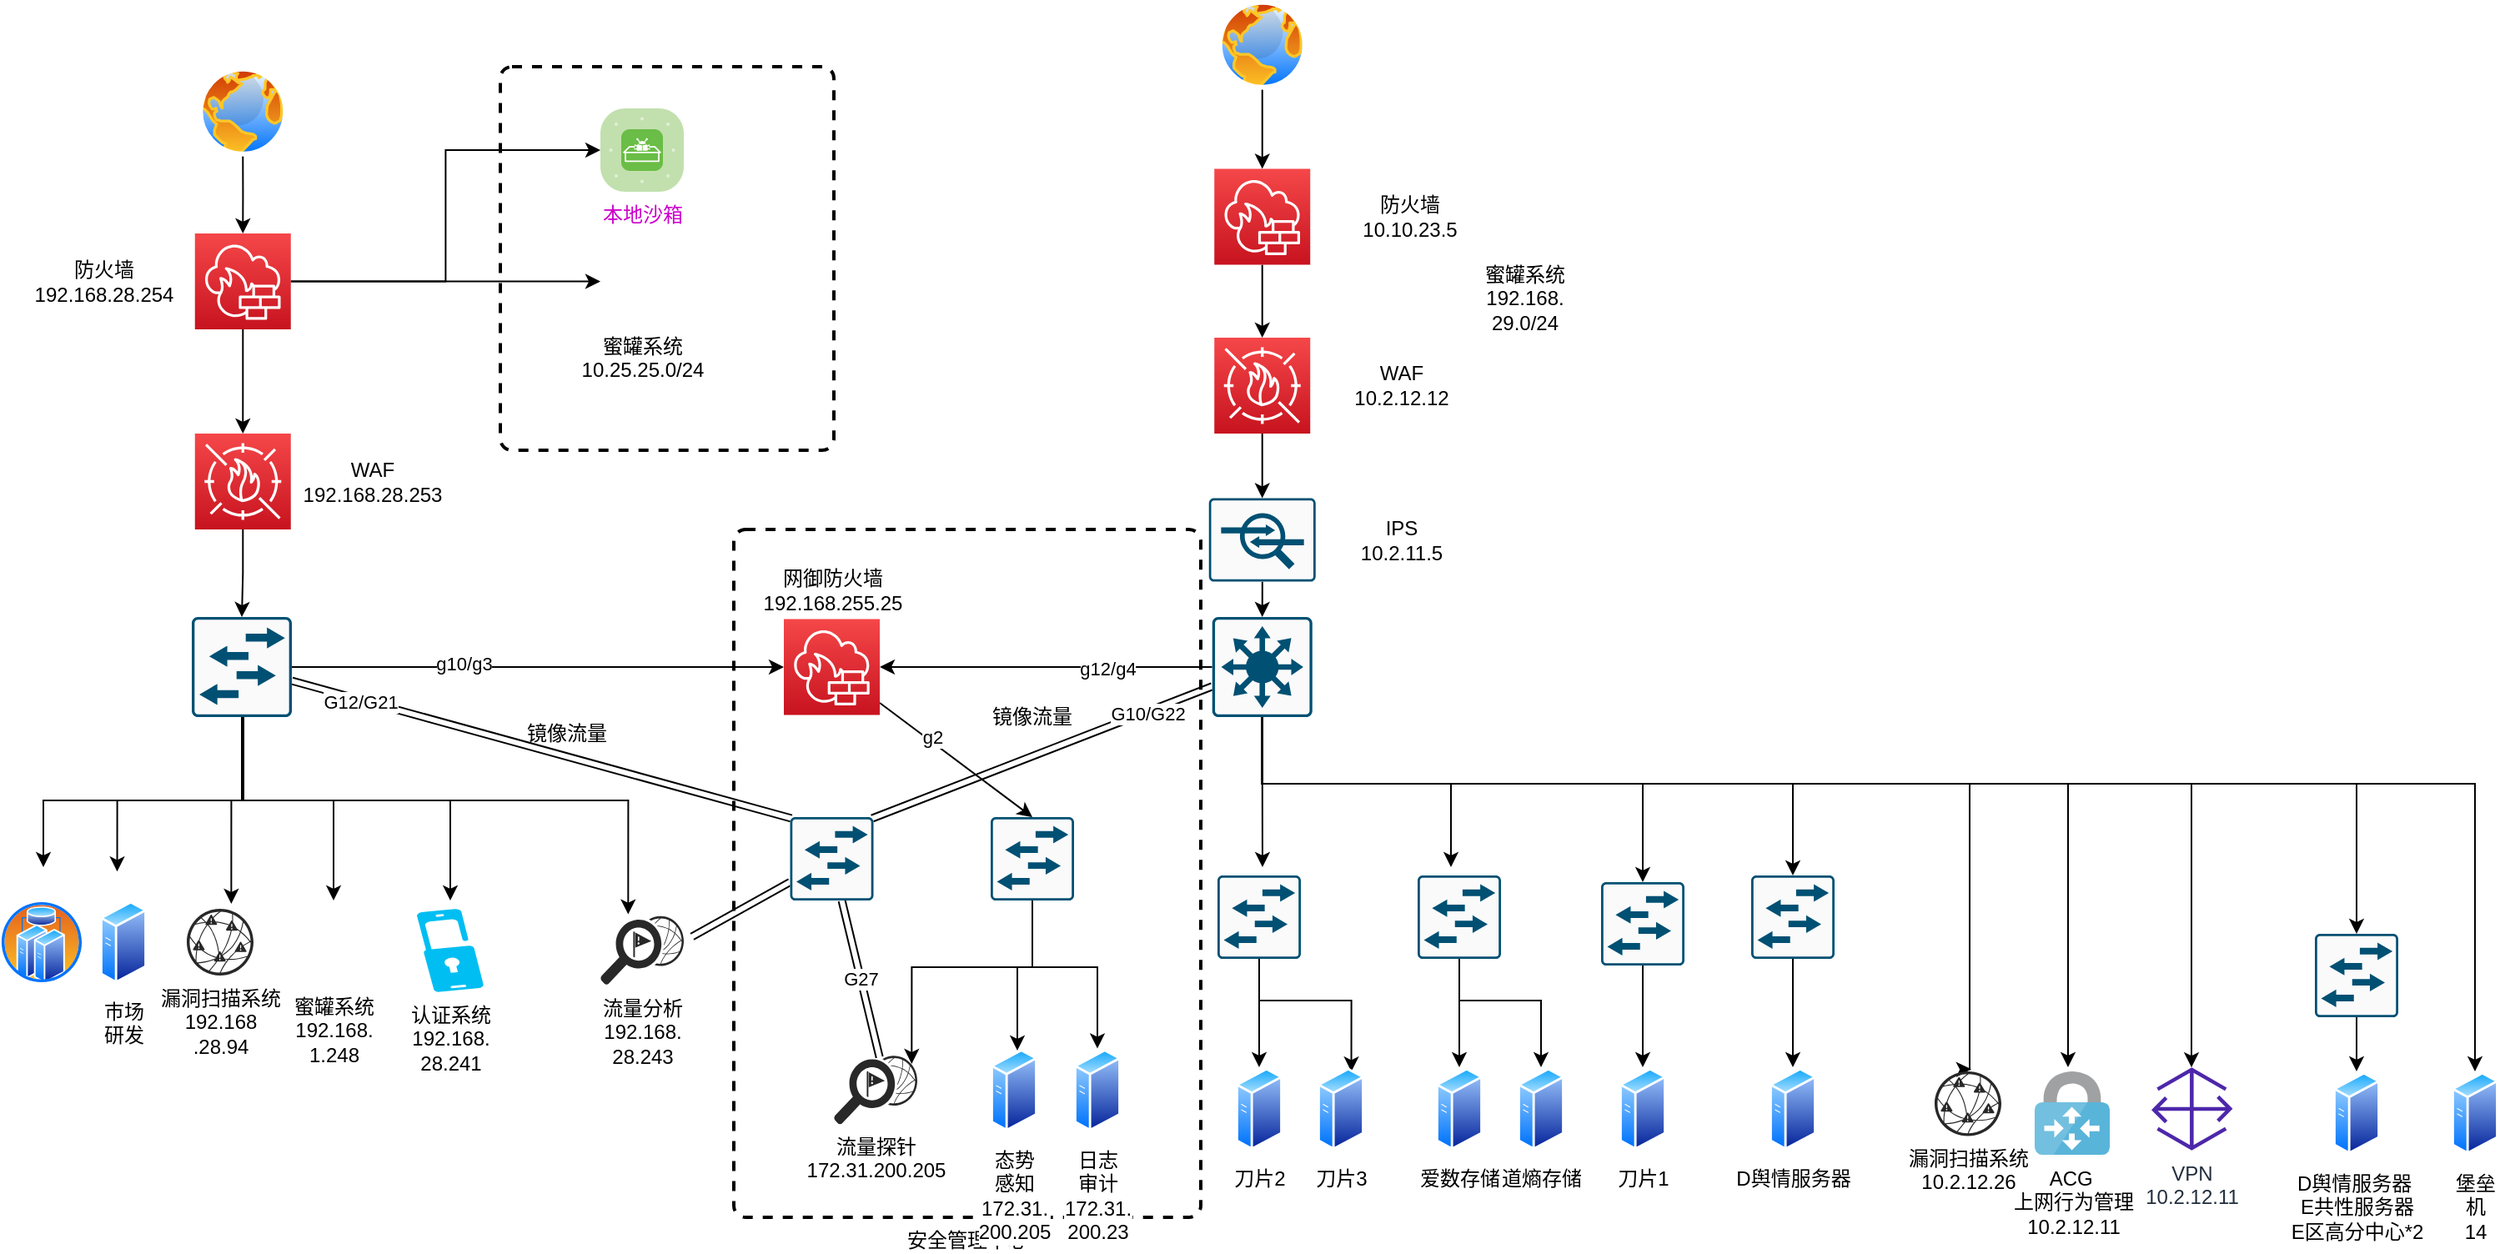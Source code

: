 <mxfile version="18.0.2" type="github">
  <diagram id="ZX8yhaNnNXxilhw2MOw4" name="第 1 页">
    <mxGraphModel dx="782" dy="514" grid="1" gridSize="10" guides="1" tooltips="1" connect="1" arrows="1" fold="1" page="1" pageScale="1" pageWidth="1600" pageHeight="1200" math="0" shadow="0">
      <root>
        <mxCell id="0" />
        <mxCell id="1" parent="0" />
        <mxCell id="Z4pOC3aOLgc-PfVEDw18-8" value="" style="rounded=1;whiteSpace=wrap;html=1;absoluteArcSize=1;arcSize=14;strokeWidth=2;dashed=1;" parent="1" vertex="1">
          <mxGeometry x="310" y="40" width="200" height="230" as="geometry" />
        </mxCell>
        <mxCell id="oTXSzUvUBLDFdM7t8Bs3-25" value="镜像流量" style="whiteSpace=wrap;html=1;strokeColor=none;" parent="1" vertex="1">
          <mxGeometry x="290" y="410" width="120" height="60" as="geometry" />
        </mxCell>
        <mxCell id="oTXSzUvUBLDFdM7t8Bs3-48" value="安全管理中心" style="rounded=1;whiteSpace=wrap;html=1;absoluteArcSize=1;arcSize=14;strokeWidth=2;dashed=1;labelPosition=center;verticalLabelPosition=bottom;align=center;verticalAlign=top;" parent="1" vertex="1">
          <mxGeometry x="450" y="317.5" width="280" height="412.5" as="geometry" />
        </mxCell>
        <mxCell id="oTXSzUvUBLDFdM7t8Bs3-30" value="镜像流量" style="whiteSpace=wrap;html=1;strokeColor=none;" parent="1" vertex="1">
          <mxGeometry x="569" y="400" width="120" height="60" as="geometry" />
        </mxCell>
        <mxCell id="gMw5jwMjPF3woyE22f8x-15" style="edgeStyle=orthogonalEdgeStyle;rounded=0;orthogonalLoop=1;jettySize=auto;html=1;entryX=0.5;entryY=0;entryDx=0;entryDy=0;entryPerimeter=0;" parent="1" source="2Q-zk8KCzV1s33aKpGmj-2" target="2Q-zk8KCzV1s33aKpGmj-9" edge="1">
          <mxGeometry relative="1" as="geometry" />
        </mxCell>
        <mxCell id="2Q-zk8KCzV1s33aKpGmj-2" value="" style="aspect=fixed;perimeter=ellipsePerimeter;html=1;align=center;shadow=0;dashed=0;spacingTop=3;image;image=img/lib/active_directory/internet_globe.svg;" parent="1" vertex="1">
          <mxGeometry x="128.76" y="40" width="53.75" height="53.75" as="geometry" />
        </mxCell>
        <mxCell id="gMw5jwMjPF3woyE22f8x-16" style="edgeStyle=orthogonalEdgeStyle;rounded=0;orthogonalLoop=1;jettySize=auto;html=1;entryX=0.5;entryY=0;entryDx=0;entryDy=0;entryPerimeter=0;" parent="1" source="2Q-zk8KCzV1s33aKpGmj-9" target="2Q-zk8KCzV1s33aKpGmj-10" edge="1">
          <mxGeometry relative="1" as="geometry" />
        </mxCell>
        <mxCell id="Z4pOC3aOLgc-PfVEDw18-13" style="edgeStyle=orthogonalEdgeStyle;rounded=0;orthogonalLoop=1;jettySize=auto;html=1;" parent="1" source="2Q-zk8KCzV1s33aKpGmj-9" target="Z4pOC3aOLgc-PfVEDw18-3" edge="1">
          <mxGeometry relative="1" as="geometry" />
        </mxCell>
        <mxCell id="Z4pOC3aOLgc-PfVEDw18-14" style="edgeStyle=orthogonalEdgeStyle;rounded=0;orthogonalLoop=1;jettySize=auto;html=1;entryX=0;entryY=0.5;entryDx=0;entryDy=0;entryPerimeter=0;" parent="1" source="2Q-zk8KCzV1s33aKpGmj-9" target="Z4pOC3aOLgc-PfVEDw18-10" edge="1">
          <mxGeometry relative="1" as="geometry" />
        </mxCell>
        <mxCell id="2Q-zk8KCzV1s33aKpGmj-9" value="" style="sketch=0;points=[[0,0,0],[0.25,0,0],[0.5,0,0],[0.75,0,0],[1,0,0],[0,1,0],[0.25,1,0],[0.5,1,0],[0.75,1,0],[1,1,0],[0,0.25,0],[0,0.5,0],[0,0.75,0],[1,0.25,0],[1,0.5,0],[1,0.75,0]];outlineConnect=0;fontColor=#232F3E;gradientColor=#F54749;gradientDirection=north;fillColor=#C7131F;strokeColor=#ffffff;dashed=0;verticalLabelPosition=bottom;verticalAlign=top;align=center;html=1;fontSize=12;fontStyle=0;aspect=fixed;shape=mxgraph.aws4.resourceIcon;resIcon=mxgraph.aws4.network_firewall;" parent="1" vertex="1">
          <mxGeometry x="126.88" y="140" width="57.5" height="57.5" as="geometry" />
        </mxCell>
        <mxCell id="gMw5jwMjPF3woyE22f8x-17" style="edgeStyle=orthogonalEdgeStyle;rounded=0;orthogonalLoop=1;jettySize=auto;html=1;entryX=0.5;entryY=0;entryDx=0;entryDy=0;entryPerimeter=0;" parent="1" source="2Q-zk8KCzV1s33aKpGmj-10" target="2Q-zk8KCzV1s33aKpGmj-13" edge="1">
          <mxGeometry relative="1" as="geometry" />
        </mxCell>
        <mxCell id="2Q-zk8KCzV1s33aKpGmj-10" value="" style="sketch=0;points=[[0,0,0],[0.25,0,0],[0.5,0,0],[0.75,0,0],[1,0,0],[0,1,0],[0.25,1,0],[0.5,1,0],[0.75,1,0],[1,1,0],[0,0.25,0],[0,0.5,0],[0,0.75,0],[1,0.25,0],[1,0.5,0],[1,0.75,0]];outlineConnect=0;fontColor=#232F3E;gradientColor=#F54749;gradientDirection=north;fillColor=#C7131F;strokeColor=#ffffff;dashed=0;verticalLabelPosition=bottom;verticalAlign=top;align=center;html=1;fontSize=12;fontStyle=0;aspect=fixed;shape=mxgraph.aws4.resourceIcon;resIcon=mxgraph.aws4.waf;" parent="1" vertex="1">
          <mxGeometry x="126.88" y="260" width="57.5" height="57.5" as="geometry" />
        </mxCell>
        <mxCell id="gMw5jwMjPF3woyE22f8x-5" style="edgeStyle=orthogonalEdgeStyle;rounded=0;orthogonalLoop=1;jettySize=auto;html=1;entryX=0.5;entryY=0;entryDx=0;entryDy=0;" parent="1" source="2Q-zk8KCzV1s33aKpGmj-13" edge="1">
          <mxGeometry relative="1" as="geometry">
            <mxPoint x="36" y="520" as="targetPoint" />
            <Array as="points">
              <mxPoint x="156" y="480" />
              <mxPoint x="36" y="480" />
            </Array>
          </mxGeometry>
        </mxCell>
        <mxCell id="EU2Kg7gf18HE6iBckguK-9" style="edgeStyle=orthogonalEdgeStyle;rounded=0;orthogonalLoop=1;jettySize=auto;html=1;entryX=0;entryY=0.5;entryDx=0;entryDy=0;entryPerimeter=0;" parent="1" source="2Q-zk8KCzV1s33aKpGmj-13" target="EU2Kg7gf18HE6iBckguK-11" edge="1">
          <mxGeometry relative="1" as="geometry">
            <mxPoint x="430" y="400" as="targetPoint" />
          </mxGeometry>
        </mxCell>
        <mxCell id="oTXSzUvUBLDFdM7t8Bs3-54" value="g10/g3" style="edgeLabel;html=1;align=center;verticalAlign=middle;resizable=0;points=[];" parent="EU2Kg7gf18HE6iBckguK-9" vertex="1" connectable="0">
          <mxGeometry x="-0.302" y="2" relative="1" as="geometry">
            <mxPoint as="offset" />
          </mxGeometry>
        </mxCell>
        <mxCell id="oTXSzUvUBLDFdM7t8Bs3-10" style="edgeStyle=orthogonalEdgeStyle;rounded=0;orthogonalLoop=1;jettySize=auto;html=1;entryX=0.75;entryY=0;entryDx=0;entryDy=0;" parent="1" source="2Q-zk8KCzV1s33aKpGmj-13" edge="1">
          <mxGeometry relative="1" as="geometry">
            <Array as="points">
              <mxPoint x="155" y="480" />
              <mxPoint x="80" y="480" />
            </Array>
            <mxPoint x="80.261" y="522.639" as="targetPoint" />
          </mxGeometry>
        </mxCell>
        <mxCell id="oTXSzUvUBLDFdM7t8Bs3-21" style="edgeStyle=none;shape=link;rounded=0;orthogonalLoop=1;jettySize=auto;html=1;entryX=0.015;entryY=0.015;entryDx=0;entryDy=0;entryPerimeter=0;" parent="1" source="2Q-zk8KCzV1s33aKpGmj-13" target="13rWM7pPrlCknDEm0_fz-1" edge="1">
          <mxGeometry relative="1" as="geometry" />
        </mxCell>
        <mxCell id="u5QoAI7vO4VQ-FHFXRWy-3" value="G12/G21" style="edgeLabel;html=1;align=center;verticalAlign=middle;resizable=0;points=[];" parent="oTXSzUvUBLDFdM7t8Bs3-21" vertex="1" connectable="0">
          <mxGeometry x="-0.725" y="-1" relative="1" as="geometry">
            <mxPoint as="offset" />
          </mxGeometry>
        </mxCell>
        <mxCell id="MsehG5QrupmeM2rRyDjq-10" style="edgeStyle=orthogonalEdgeStyle;rounded=0;orthogonalLoop=1;jettySize=auto;html=1;entryX=0.667;entryY=-0.075;entryDx=0;entryDy=0;entryPerimeter=0;" edge="1" parent="1" source="2Q-zk8KCzV1s33aKpGmj-13" target="2Q-zk8KCzV1s33aKpGmj-20">
          <mxGeometry relative="1" as="geometry">
            <Array as="points">
              <mxPoint x="155" y="480" />
              <mxPoint x="149" y="480" />
            </Array>
          </mxGeometry>
        </mxCell>
        <mxCell id="MsehG5QrupmeM2rRyDjq-11" style="edgeStyle=orthogonalEdgeStyle;rounded=0;orthogonalLoop=1;jettySize=auto;html=1;entryX=0.5;entryY=0;entryDx=0;entryDy=0;" edge="1" parent="1" source="2Q-zk8KCzV1s33aKpGmj-13" target="Z4pOC3aOLgc-PfVEDw18-2">
          <mxGeometry relative="1" as="geometry">
            <Array as="points">
              <mxPoint x="155" y="480" />
              <mxPoint x="210" y="480" />
            </Array>
          </mxGeometry>
        </mxCell>
        <mxCell id="MsehG5QrupmeM2rRyDjq-12" style="edgeStyle=orthogonalEdgeStyle;rounded=0;orthogonalLoop=1;jettySize=auto;html=1;" edge="1" parent="1" source="2Q-zk8KCzV1s33aKpGmj-13">
          <mxGeometry relative="1" as="geometry">
            <mxPoint x="280" y="540" as="targetPoint" />
            <Array as="points">
              <mxPoint x="155" y="480" />
              <mxPoint x="280" y="480" />
            </Array>
          </mxGeometry>
        </mxCell>
        <mxCell id="MsehG5QrupmeM2rRyDjq-17" style="edgeStyle=orthogonalEdgeStyle;rounded=0;orthogonalLoop=1;jettySize=auto;html=1;entryX=0.333;entryY=-0.026;entryDx=0;entryDy=0;entryPerimeter=0;" edge="1" parent="1" source="2Q-zk8KCzV1s33aKpGmj-13" target="MsehG5QrupmeM2rRyDjq-9">
          <mxGeometry relative="1" as="geometry">
            <Array as="points">
              <mxPoint x="155" y="480" />
              <mxPoint x="387" y="480" />
            </Array>
          </mxGeometry>
        </mxCell>
        <mxCell id="2Q-zk8KCzV1s33aKpGmj-13" value="" style="sketch=0;points=[[0.015,0.015,0],[0.985,0.015,0],[0.985,0.985,0],[0.015,0.985,0],[0.25,0,0],[0.5,0,0],[0.75,0,0],[1,0.25,0],[1,0.5,0],[1,0.75,0],[0.75,1,0],[0.5,1,0],[0.25,1,0],[0,0.75,0],[0,0.5,0],[0,0.25,0]];verticalLabelPosition=bottom;html=1;verticalAlign=top;aspect=fixed;align=center;pointerEvents=1;shape=mxgraph.cisco19.rect;prIcon=l2_switch;fillColor=#FAFAFA;strokeColor=#005073;" parent="1" vertex="1">
          <mxGeometry x="125" y="370" width="60" height="60" as="geometry" />
        </mxCell>
        <mxCell id="2Q-zk8KCzV1s33aKpGmj-19" value="市场&lt;br&gt;研发" style="aspect=fixed;perimeter=ellipsePerimeter;html=1;align=center;shadow=0;dashed=0;spacingTop=3;image;image=img/lib/active_directory/generic_server.svg;" parent="1" vertex="1">
          <mxGeometry x="70" y="540" width="28.0" height="50" as="geometry" />
        </mxCell>
        <mxCell id="2Q-zk8KCzV1s33aKpGmj-20" value="漏洞扫描系统&lt;br&gt;192.168&lt;br&gt;.28.94" style="verticalLabelPosition=bottom;sketch=0;html=1;fillColor=#282828;strokeColor=none;verticalAlign=top;pointerEvents=1;align=center;shape=mxgraph.cisco_safe.security_icons.vulnerability_management;" parent="1" vertex="1">
          <mxGeometry x="122" y="545" width="40" height="40" as="geometry" />
        </mxCell>
        <mxCell id="gMw5jwMjPF3woyE22f8x-10" value="认证系统&lt;br&gt;192.168.&lt;br&gt;28.241" style="verticalLabelPosition=bottom;html=1;verticalAlign=top;align=center;strokeColor=none;fillColor=#00BEF2;shape=mxgraph.azure.multi_factor_authentication;pointerEvents=1;dashed=1;" parent="1" vertex="1">
          <mxGeometry x="260" y="545" width="40" height="50" as="geometry" />
        </mxCell>
        <mxCell id="gMw5jwMjPF3woyE22f8x-22" style="edgeStyle=orthogonalEdgeStyle;rounded=0;orthogonalLoop=1;jettySize=auto;html=1;entryX=0.5;entryY=0;entryDx=0;entryDy=0;entryPerimeter=0;" parent="1" source="gMw5jwMjPF3woyE22f8x-18" target="gMw5jwMjPF3woyE22f8x-20" edge="1">
          <mxGeometry relative="1" as="geometry" />
        </mxCell>
        <mxCell id="gMw5jwMjPF3woyE22f8x-18" value="" style="aspect=fixed;perimeter=ellipsePerimeter;html=1;align=center;shadow=0;dashed=0;spacingTop=3;image;image=img/lib/active_directory/internet_globe.svg;" parent="1" vertex="1">
          <mxGeometry x="739.99" width="53.75" height="53.75" as="geometry" />
        </mxCell>
        <mxCell id="gMw5jwMjPF3woyE22f8x-26" style="edgeStyle=orthogonalEdgeStyle;rounded=0;orthogonalLoop=1;jettySize=auto;html=1;entryX=0.5;entryY=0;entryDx=0;entryDy=0;entryPerimeter=0;" parent="1" source="gMw5jwMjPF3woyE22f8x-20" target="gMw5jwMjPF3woyE22f8x-24" edge="1">
          <mxGeometry relative="1" as="geometry" />
        </mxCell>
        <mxCell id="gMw5jwMjPF3woyE22f8x-20" value="" style="sketch=0;points=[[0,0,0],[0.25,0,0],[0.5,0,0],[0.75,0,0],[1,0,0],[0,1,0],[0.25,1,0],[0.5,1,0],[0.75,1,0],[1,1,0],[0,0.25,0],[0,0.5,0],[0,0.75,0],[1,0.25,0],[1,0.5,0],[1,0.75,0]];outlineConnect=0;fontColor=#232F3E;gradientColor=#F54749;gradientDirection=north;fillColor=#C7131F;strokeColor=#ffffff;dashed=0;verticalLabelPosition=bottom;verticalAlign=top;align=center;html=1;fontSize=12;fontStyle=0;aspect=fixed;shape=mxgraph.aws4.resourceIcon;resIcon=mxgraph.aws4.network_firewall;" parent="1" vertex="1">
          <mxGeometry x="738.12" y="101.25" width="57.5" height="57.5" as="geometry" />
        </mxCell>
        <mxCell id="hgpC8nqp8QzCfsn8Xtke-10" style="edgeStyle=orthogonalEdgeStyle;rounded=0;orthogonalLoop=1;jettySize=auto;html=1;entryX=0.5;entryY=0;entryDx=0;entryDy=0;entryPerimeter=0;" parent="1" source="gMw5jwMjPF3woyE22f8x-24" target="hgpC8nqp8QzCfsn8Xtke-9" edge="1">
          <mxGeometry relative="1" as="geometry" />
        </mxCell>
        <mxCell id="gMw5jwMjPF3woyE22f8x-24" value="" style="sketch=0;points=[[0,0,0],[0.25,0,0],[0.5,0,0],[0.75,0,0],[1,0,0],[0,1,0],[0.25,1,0],[0.5,1,0],[0.75,1,0],[1,1,0],[0,0.25,0],[0,0.5,0],[0,0.75,0],[1,0.25,0],[1,0.5,0],[1,0.75,0]];outlineConnect=0;fontColor=#232F3E;gradientColor=#F54749;gradientDirection=north;fillColor=#C7131F;strokeColor=#ffffff;dashed=0;verticalLabelPosition=bottom;verticalAlign=top;align=center;html=1;fontSize=12;fontStyle=0;aspect=fixed;shape=mxgraph.aws4.resourceIcon;resIcon=mxgraph.aws4.waf;" parent="1" vertex="1">
          <mxGeometry x="738.12" y="202.5" width="57.5" height="57.5" as="geometry" />
        </mxCell>
        <mxCell id="gMw5jwMjPF3woyE22f8x-32" style="edgeStyle=orthogonalEdgeStyle;rounded=0;orthogonalLoop=1;jettySize=auto;html=1;" parent="1" source="gMw5jwMjPF3woyE22f8x-27" edge="1">
          <mxGeometry relative="1" as="geometry">
            <mxPoint x="767" y="520" as="targetPoint" />
          </mxGeometry>
        </mxCell>
        <mxCell id="gMw5jwMjPF3woyE22f8x-33" style="edgeStyle=orthogonalEdgeStyle;rounded=0;orthogonalLoop=1;jettySize=auto;html=1;" parent="1" source="gMw5jwMjPF3woyE22f8x-27" edge="1">
          <mxGeometry relative="1" as="geometry">
            <mxPoint x="880" y="520" as="targetPoint" />
            <Array as="points">
              <mxPoint x="767" y="470" />
              <mxPoint x="880" y="470" />
              <mxPoint x="880" y="510" />
            </Array>
          </mxGeometry>
        </mxCell>
        <mxCell id="EU2Kg7gf18HE6iBckguK-12" style="edgeStyle=orthogonalEdgeStyle;rounded=0;orthogonalLoop=1;jettySize=auto;html=1;entryX=1;entryY=0.5;entryDx=0;entryDy=0;entryPerimeter=0;" parent="1" source="gMw5jwMjPF3woyE22f8x-27" target="EU2Kg7gf18HE6iBckguK-11" edge="1">
          <mxGeometry relative="1" as="geometry" />
        </mxCell>
        <mxCell id="oTXSzUvUBLDFdM7t8Bs3-55" value="g12/g4" style="edgeLabel;html=1;align=center;verticalAlign=middle;resizable=0;points=[];" parent="EU2Kg7gf18HE6iBckguK-12" vertex="1" connectable="0">
          <mxGeometry x="-0.369" y="1" relative="1" as="geometry">
            <mxPoint as="offset" />
          </mxGeometry>
        </mxCell>
        <mxCell id="O-SSJbPMSqY0MZrWfvN3-11" style="edgeStyle=orthogonalEdgeStyle;rounded=0;orthogonalLoop=1;jettySize=auto;html=1;entryX=0.5;entryY=0;entryDx=0;entryDy=0;entryPerimeter=0;" parent="1" source="gMw5jwMjPF3woyE22f8x-27" target="gMw5jwMjPF3woyE22f8x-42" edge="1">
          <mxGeometry relative="1" as="geometry">
            <Array as="points">
              <mxPoint x="767" y="470" />
              <mxPoint x="995" y="470" />
            </Array>
          </mxGeometry>
        </mxCell>
        <mxCell id="O-SSJbPMSqY0MZrWfvN3-12" style="edgeStyle=orthogonalEdgeStyle;rounded=0;orthogonalLoop=1;jettySize=auto;html=1;entryX=0.5;entryY=0;entryDx=0;entryDy=0;entryPerimeter=0;" parent="1" source="gMw5jwMjPF3woyE22f8x-27" target="gMw5jwMjPF3woyE22f8x-41" edge="1">
          <mxGeometry relative="1" as="geometry">
            <Array as="points">
              <mxPoint x="767" y="470" />
              <mxPoint x="1085" y="470" />
            </Array>
          </mxGeometry>
        </mxCell>
        <mxCell id="oTXSzUvUBLDFdM7t8Bs3-2" style="edgeStyle=orthogonalEdgeStyle;rounded=0;orthogonalLoop=1;jettySize=auto;html=1;entryX=0.55;entryY=-0.034;entryDx=0;entryDy=0;entryPerimeter=0;" parent="1" source="gMw5jwMjPF3woyE22f8x-27" target="hgpC8nqp8QzCfsn8Xtke-13" edge="1">
          <mxGeometry relative="1" as="geometry">
            <mxPoint x="1191" y="620" as="targetPoint" />
            <Array as="points">
              <mxPoint x="767" y="470" />
              <mxPoint x="1191" y="470" />
            </Array>
          </mxGeometry>
        </mxCell>
        <mxCell id="oTXSzUvUBLDFdM7t8Bs3-6" style="edgeStyle=orthogonalEdgeStyle;rounded=0;orthogonalLoop=1;jettySize=auto;html=1;" parent="1" source="gMw5jwMjPF3woyE22f8x-27" edge="1">
          <mxGeometry relative="1" as="geometry">
            <mxPoint x="1250" y="640" as="targetPoint" />
            <Array as="points">
              <mxPoint x="767" y="470" />
              <mxPoint x="1250" y="470" />
            </Array>
          </mxGeometry>
        </mxCell>
        <mxCell id="oTXSzUvUBLDFdM7t8Bs3-8" style="edgeStyle=orthogonalEdgeStyle;rounded=0;orthogonalLoop=1;jettySize=auto;html=1;" parent="1" source="gMw5jwMjPF3woyE22f8x-27" target="oTXSzUvUBLDFdM7t8Bs3-7" edge="1">
          <mxGeometry relative="1" as="geometry">
            <Array as="points">
              <mxPoint x="767" y="470" />
              <mxPoint x="1324" y="470" />
            </Array>
          </mxGeometry>
        </mxCell>
        <mxCell id="oTXSzUvUBLDFdM7t8Bs3-22" style="edgeStyle=none;shape=link;rounded=0;orthogonalLoop=1;jettySize=auto;html=1;entryX=0.985;entryY=0.015;entryDx=0;entryDy=0;entryPerimeter=0;" parent="1" source="gMw5jwMjPF3woyE22f8x-27" target="13rWM7pPrlCknDEm0_fz-1" edge="1">
          <mxGeometry relative="1" as="geometry" />
        </mxCell>
        <mxCell id="u5QoAI7vO4VQ-FHFXRWy-4" value="G10/G22" style="edgeLabel;html=1;align=center;verticalAlign=middle;resizable=0;points=[];" parent="oTXSzUvUBLDFdM7t8Bs3-22" vertex="1" connectable="0">
          <mxGeometry x="-0.617" y="1" relative="1" as="geometry">
            <mxPoint as="offset" />
          </mxGeometry>
        </mxCell>
        <mxCell id="u5QoAI7vO4VQ-FHFXRWy-1" style="edgeStyle=orthogonalEdgeStyle;rounded=0;orthogonalLoop=1;jettySize=auto;html=1;entryX=0.5;entryY=0;entryDx=0;entryDy=0;entryPerimeter=0;" parent="1" source="gMw5jwMjPF3woyE22f8x-27" target="gMw5jwMjPF3woyE22f8x-38" edge="1">
          <mxGeometry relative="1" as="geometry">
            <Array as="points">
              <mxPoint x="767" y="470" />
              <mxPoint x="1423" y="470" />
            </Array>
          </mxGeometry>
        </mxCell>
        <mxCell id="Z4pOC3aOLgc-PfVEDw18-7" style="edgeStyle=orthogonalEdgeStyle;rounded=0;orthogonalLoop=1;jettySize=auto;html=1;entryX=0.5;entryY=0;entryDx=0;entryDy=0;" parent="1" source="gMw5jwMjPF3woyE22f8x-27" target="Z4pOC3aOLgc-PfVEDw18-6" edge="1">
          <mxGeometry relative="1" as="geometry">
            <Array as="points">
              <mxPoint x="767" y="470" />
              <mxPoint x="1494" y="470" />
            </Array>
          </mxGeometry>
        </mxCell>
        <mxCell id="gMw5jwMjPF3woyE22f8x-27" value="" style="sketch=0;points=[[0.015,0.015,0],[0.985,0.015,0],[0.985,0.985,0],[0.015,0.985,0],[0.25,0,0],[0.5,0,0],[0.75,0,0],[1,0.25,0],[1,0.5,0],[1,0.75,0],[0.75,1,0],[0.5,1,0],[0.25,1,0],[0,0.75,0],[0,0.5,0],[0,0.25,0]];verticalLabelPosition=bottom;html=1;verticalAlign=top;aspect=fixed;align=center;pointerEvents=1;shape=mxgraph.cisco19.rect;prIcon=l3_switch;fillColor=#FAFAFA;strokeColor=#005073;dashed=1;" parent="1" vertex="1">
          <mxGeometry x="736.87" y="370" width="60" height="60" as="geometry" />
        </mxCell>
        <mxCell id="u5QoAI7vO4VQ-FHFXRWy-2" style="edgeStyle=orthogonalEdgeStyle;rounded=0;orthogonalLoop=1;jettySize=auto;html=1;entryX=0.5;entryY=0;entryDx=0;entryDy=0;" parent="1" source="gMw5jwMjPF3woyE22f8x-38" target="EU2Kg7gf18HE6iBckguK-5" edge="1">
          <mxGeometry relative="1" as="geometry" />
        </mxCell>
        <mxCell id="gMw5jwMjPF3woyE22f8x-38" value="" style="sketch=0;points=[[0.015,0.015,0],[0.985,0.015,0],[0.985,0.985,0],[0.015,0.985,0],[0.25,0,0],[0.5,0,0],[0.75,0,0],[1,0.25,0],[1,0.5,0],[1,0.75,0],[0.75,1,0],[0.5,1,0],[0.25,1,0],[0,0.75,0],[0,0.5,0],[0,0.25,0]];verticalLabelPosition=bottom;html=1;verticalAlign=top;aspect=fixed;align=center;pointerEvents=1;shape=mxgraph.cisco19.rect;prIcon=l2_switch;fillColor=#FAFAFA;strokeColor=#005073;dashed=1;" parent="1" vertex="1">
          <mxGeometry x="1398" y="560" width="50" height="50" as="geometry" />
        </mxCell>
        <mxCell id="O-SSJbPMSqY0MZrWfvN3-5" style="edgeStyle=orthogonalEdgeStyle;rounded=0;orthogonalLoop=1;jettySize=auto;html=1;entryX=0.75;entryY=0;entryDx=0;entryDy=0;" parent="1" source="gMw5jwMjPF3woyE22f8x-39" target="EU2Kg7gf18HE6iBckguK-4" edge="1">
          <mxGeometry relative="1" as="geometry">
            <Array as="points">
              <mxPoint x="765" y="600" />
              <mxPoint x="820" y="600" />
            </Array>
          </mxGeometry>
        </mxCell>
        <mxCell id="O-SSJbPMSqY0MZrWfvN3-7" style="edgeStyle=orthogonalEdgeStyle;rounded=0;orthogonalLoop=1;jettySize=auto;html=1;entryX=0.5;entryY=0;entryDx=0;entryDy=0;" parent="1" source="gMw5jwMjPF3woyE22f8x-39" target="EU2Kg7gf18HE6iBckguK-6" edge="1">
          <mxGeometry relative="1" as="geometry" />
        </mxCell>
        <mxCell id="gMw5jwMjPF3woyE22f8x-39" value="" style="sketch=0;points=[[0.015,0.015,0],[0.985,0.015,0],[0.985,0.985,0],[0.015,0.985,0],[0.25,0,0],[0.5,0,0],[0.75,0,0],[1,0.25,0],[1,0.5,0],[1,0.75,0],[0.75,1,0],[0.5,1,0],[0.25,1,0],[0,0.75,0],[0,0.5,0],[0,0.25,0]];verticalLabelPosition=bottom;html=1;verticalAlign=top;aspect=fixed;align=center;pointerEvents=1;shape=mxgraph.cisco19.rect;prIcon=l2_switch;fillColor=#FAFAFA;strokeColor=#005073;dashed=1;" parent="1" vertex="1">
          <mxGeometry x="740" y="525" width="50" height="50" as="geometry" />
        </mxCell>
        <mxCell id="gMw5jwMjPF3woyE22f8x-50" style="edgeStyle=orthogonalEdgeStyle;rounded=0;orthogonalLoop=1;jettySize=auto;html=1;entryX=0.5;entryY=0;entryDx=0;entryDy=0;" parent="1" source="gMw5jwMjPF3woyE22f8x-40" target="EU2Kg7gf18HE6iBckguK-7" edge="1">
          <mxGeometry relative="1" as="geometry">
            <mxPoint x="885" y="630" as="targetPoint" />
          </mxGeometry>
        </mxCell>
        <mxCell id="O-SSJbPMSqY0MZrWfvN3-8" style="edgeStyle=orthogonalEdgeStyle;rounded=0;orthogonalLoop=1;jettySize=auto;html=1;entryX=0.5;entryY=0;entryDx=0;entryDy=0;" parent="1" source="gMw5jwMjPF3woyE22f8x-40" target="EU2Kg7gf18HE6iBckguK-3" edge="1">
          <mxGeometry relative="1" as="geometry">
            <Array as="points">
              <mxPoint x="885" y="600" />
              <mxPoint x="934" y="600" />
            </Array>
          </mxGeometry>
        </mxCell>
        <mxCell id="gMw5jwMjPF3woyE22f8x-40" value="" style="sketch=0;points=[[0.015,0.015,0],[0.985,0.015,0],[0.985,0.985,0],[0.015,0.985,0],[0.25,0,0],[0.5,0,0],[0.75,0,0],[1,0.25,0],[1,0.5,0],[1,0.75,0],[0.75,1,0],[0.5,1,0],[0.25,1,0],[0,0.75,0],[0,0.5,0],[0,0.25,0]];verticalLabelPosition=bottom;html=1;verticalAlign=top;aspect=fixed;align=center;pointerEvents=1;shape=mxgraph.cisco19.rect;prIcon=l2_switch;fillColor=#FAFAFA;strokeColor=#005073;dashed=1;" parent="1" vertex="1">
          <mxGeometry x="860" y="525" width="50" height="50" as="geometry" />
        </mxCell>
        <mxCell id="O-SSJbPMSqY0MZrWfvN3-10" style="edgeStyle=orthogonalEdgeStyle;rounded=0;orthogonalLoop=1;jettySize=auto;html=1;entryX=0.5;entryY=0;entryDx=0;entryDy=0;" parent="1" source="gMw5jwMjPF3woyE22f8x-41" target="EU2Kg7gf18HE6iBckguK-1" edge="1">
          <mxGeometry relative="1" as="geometry" />
        </mxCell>
        <mxCell id="gMw5jwMjPF3woyE22f8x-41" value="" style="sketch=0;points=[[0.015,0.015,0],[0.985,0.015,0],[0.985,0.985,0],[0.015,0.985,0],[0.25,0,0],[0.5,0,0],[0.75,0,0],[1,0.25,0],[1,0.5,0],[1,0.75,0],[0.75,1,0],[0.5,1,0],[0.25,1,0],[0,0.75,0],[0,0.5,0],[0,0.25,0]];verticalLabelPosition=bottom;html=1;verticalAlign=top;aspect=fixed;align=center;pointerEvents=1;shape=mxgraph.cisco19.rect;prIcon=l2_switch;fillColor=#FAFAFA;strokeColor=#005073;dashed=1;" parent="1" vertex="1">
          <mxGeometry x="1060" y="525" width="50" height="50" as="geometry" />
        </mxCell>
        <mxCell id="O-SSJbPMSqY0MZrWfvN3-9" style="edgeStyle=orthogonalEdgeStyle;rounded=0;orthogonalLoop=1;jettySize=auto;html=1;entryX=0.5;entryY=0;entryDx=0;entryDy=0;" parent="1" source="gMw5jwMjPF3woyE22f8x-42" target="EU2Kg7gf18HE6iBckguK-8" edge="1">
          <mxGeometry relative="1" as="geometry" />
        </mxCell>
        <mxCell id="gMw5jwMjPF3woyE22f8x-42" value="" style="sketch=0;points=[[0.015,0.015,0],[0.985,0.015,0],[0.985,0.985,0],[0.015,0.985,0],[0.25,0,0],[0.5,0,0],[0.75,0,0],[1,0.25,0],[1,0.5,0],[1,0.75,0],[0.75,1,0],[0.5,1,0],[0.25,1,0],[0,0.75,0],[0,0.5,0],[0,0.25,0]];verticalLabelPosition=bottom;html=1;verticalAlign=top;aspect=fixed;align=center;pointerEvents=1;shape=mxgraph.cisco19.rect;prIcon=l2_switch;fillColor=#FAFAFA;strokeColor=#005073;dashed=1;" parent="1" vertex="1">
          <mxGeometry x="970" y="529" width="50" height="50" as="geometry" />
        </mxCell>
        <mxCell id="EU2Kg7gf18HE6iBckguK-1" value="D舆情服务器" style="aspect=fixed;perimeter=ellipsePerimeter;html=1;align=center;shadow=0;dashed=0;spacingTop=3;image;image=img/lib/active_directory/generic_server.svg;" parent="1" vertex="1">
          <mxGeometry x="1071" y="640" width="28.0" height="50" as="geometry" />
        </mxCell>
        <mxCell id="EU2Kg7gf18HE6iBckguK-3" value="道熵存储" style="aspect=fixed;perimeter=ellipsePerimeter;html=1;align=center;shadow=0;dashed=0;spacingTop=3;image;image=img/lib/active_directory/generic_server.svg;" parent="1" vertex="1">
          <mxGeometry x="920" y="640" width="28.0" height="50" as="geometry" />
        </mxCell>
        <mxCell id="EU2Kg7gf18HE6iBckguK-4" value="刀片3" style="aspect=fixed;perimeter=ellipsePerimeter;html=1;align=center;shadow=0;dashed=0;spacingTop=3;image;image=img/lib/active_directory/generic_server.svg;" parent="1" vertex="1">
          <mxGeometry x="800" y="640" width="28.0" height="50" as="geometry" />
        </mxCell>
        <mxCell id="EU2Kg7gf18HE6iBckguK-5" value="D舆情服务器&amp;nbsp;&lt;br&gt;E共性服务器&lt;br&gt;E区高分中心*2" style="aspect=fixed;perimeter=ellipsePerimeter;html=1;align=center;shadow=0;dashed=0;spacingTop=3;image;image=img/lib/active_directory/generic_server.svg;" parent="1" vertex="1">
          <mxGeometry x="1409" y="642.5" width="28.0" height="50" as="geometry" />
        </mxCell>
        <mxCell id="EU2Kg7gf18HE6iBckguK-6" value="刀片2" style="aspect=fixed;perimeter=ellipsePerimeter;html=1;align=center;shadow=0;dashed=0;spacingTop=3;image;image=img/lib/active_directory/generic_server.svg;" parent="1" vertex="1">
          <mxGeometry x="751" y="640" width="28.0" height="50" as="geometry" />
        </mxCell>
        <mxCell id="EU2Kg7gf18HE6iBckguK-7" value="爱数存储" style="aspect=fixed;perimeter=ellipsePerimeter;html=1;align=center;shadow=0;dashed=0;spacingTop=3;image;image=img/lib/active_directory/generic_server.svg;" parent="1" vertex="1">
          <mxGeometry x="871" y="640" width="28.0" height="50" as="geometry" />
        </mxCell>
        <mxCell id="EU2Kg7gf18HE6iBckguK-8" value="刀片1" style="aspect=fixed;perimeter=ellipsePerimeter;html=1;align=center;shadow=0;dashed=0;spacingTop=3;image;image=img/lib/active_directory/generic_server.svg;" parent="1" vertex="1">
          <mxGeometry x="981" y="640" width="28.0" height="50" as="geometry" />
        </mxCell>
        <mxCell id="oTXSzUvUBLDFdM7t8Bs3-24" style="rounded=0;orthogonalLoop=1;jettySize=auto;html=1;entryX=0.5;entryY=0;entryDx=0;entryDy=0;entryPerimeter=0;" parent="1" source="EU2Kg7gf18HE6iBckguK-11" target="13rWM7pPrlCknDEm0_fz-2" edge="1">
          <mxGeometry relative="1" as="geometry" />
        </mxCell>
        <mxCell id="oTXSzUvUBLDFdM7t8Bs3-56" value="g2" style="edgeLabel;html=1;align=center;verticalAlign=middle;resizable=0;points=[];" parent="oTXSzUvUBLDFdM7t8Bs3-24" vertex="1" connectable="0">
          <mxGeometry x="-0.356" y="2" relative="1" as="geometry">
            <mxPoint as="offset" />
          </mxGeometry>
        </mxCell>
        <mxCell id="EU2Kg7gf18HE6iBckguK-11" value="" style="sketch=0;points=[[0,0,0],[0.25,0,0],[0.5,0,0],[0.75,0,0],[1,0,0],[0,1,0],[0.25,1,0],[0.5,1,0],[0.75,1,0],[1,1,0],[0,0.25,0],[0,0.5,0],[0,0.75,0],[1,0.25,0],[1,0.5,0],[1,0.75,0]];outlineConnect=0;fontColor=#232F3E;gradientColor=#F54749;gradientDirection=north;fillColor=#C7131F;strokeColor=#ffffff;dashed=0;verticalLabelPosition=bottom;verticalAlign=top;align=center;html=1;fontSize=12;fontStyle=0;aspect=fixed;shape=mxgraph.aws4.resourceIcon;resIcon=mxgraph.aws4.network_firewall;" parent="1" vertex="1">
          <mxGeometry x="480" y="371.25" width="57.5" height="57.5" as="geometry" />
        </mxCell>
        <mxCell id="MsehG5QrupmeM2rRyDjq-3" value="G27" style="rounded=0;orthogonalLoop=1;jettySize=auto;html=1;entryX=0.547;entryY=0.021;entryDx=0;entryDy=0;entryPerimeter=0;shape=link;" edge="1" parent="1" source="13rWM7pPrlCknDEm0_fz-1" target="hgpC8nqp8QzCfsn8Xtke-16">
          <mxGeometry relative="1" as="geometry" />
        </mxCell>
        <mxCell id="MsehG5QrupmeM2rRyDjq-16" style="rounded=0;orthogonalLoop=1;jettySize=auto;html=1;entryX=1.1;entryY=0.297;entryDx=0;entryDy=0;entryPerimeter=0;shape=link;" edge="1" parent="1" source="13rWM7pPrlCknDEm0_fz-1" target="MsehG5QrupmeM2rRyDjq-9">
          <mxGeometry relative="1" as="geometry" />
        </mxCell>
        <mxCell id="13rWM7pPrlCknDEm0_fz-1" value="" style="sketch=0;points=[[0.015,0.015,0],[0.985,0.015,0],[0.985,0.985,0],[0.015,0.985,0],[0.25,0,0],[0.5,0,0],[0.75,0,0],[1,0.25,0],[1,0.5,0],[1,0.75,0],[0.75,1,0],[0.5,1,0],[0.25,1,0],[0,0.75,0],[0,0.5,0],[0,0.25,0]];verticalLabelPosition=bottom;html=1;verticalAlign=top;aspect=fixed;align=center;pointerEvents=1;shape=mxgraph.cisco19.rect;prIcon=l2_switch;fillColor=#FAFAFA;strokeColor=#005073;dashed=1;" parent="1" vertex="1">
          <mxGeometry x="483.75" y="490" width="50" height="50" as="geometry" />
        </mxCell>
        <mxCell id="oTXSzUvUBLDFdM7t8Bs3-38" style="edgeStyle=orthogonalEdgeStyle;rounded=0;orthogonalLoop=1;jettySize=auto;html=1;" parent="1" source="13rWM7pPrlCknDEm0_fz-2" edge="1">
          <mxGeometry relative="1" as="geometry">
            <mxPoint x="620" y="630" as="targetPoint" />
            <Array as="points">
              <mxPoint x="629" y="580" />
              <mxPoint x="620" y="580" />
              <mxPoint x="620" y="630" />
            </Array>
          </mxGeometry>
        </mxCell>
        <mxCell id="oTXSzUvUBLDFdM7t8Bs3-46" style="edgeStyle=orthogonalEdgeStyle;rounded=0;orthogonalLoop=1;jettySize=auto;html=1;entryX=0.5;entryY=0;entryDx=0;entryDy=0;" parent="1" source="13rWM7pPrlCknDEm0_fz-2" target="oTXSzUvUBLDFdM7t8Bs3-44" edge="1">
          <mxGeometry relative="1" as="geometry">
            <Array as="points">
              <mxPoint x="629" y="580" />
              <mxPoint x="668" y="580" />
            </Array>
          </mxGeometry>
        </mxCell>
        <mxCell id="MsehG5QrupmeM2rRyDjq-4" style="edgeStyle=orthogonalEdgeStyle;rounded=0;orthogonalLoop=1;jettySize=auto;html=1;entryX=0.933;entryY=0.118;entryDx=0;entryDy=0;entryPerimeter=0;" edge="1" parent="1" source="13rWM7pPrlCknDEm0_fz-2" target="hgpC8nqp8QzCfsn8Xtke-16">
          <mxGeometry relative="1" as="geometry">
            <Array as="points">
              <mxPoint x="629" y="580" />
              <mxPoint x="557" y="580" />
            </Array>
          </mxGeometry>
        </mxCell>
        <mxCell id="13rWM7pPrlCknDEm0_fz-2" value="" style="sketch=0;points=[[0.015,0.015,0],[0.985,0.015,0],[0.985,0.985,0],[0.015,0.985,0],[0.25,0,0],[0.5,0,0],[0.75,0,0],[1,0.25,0],[1,0.5,0],[1,0.75,0],[0.75,1,0],[0.5,1,0],[0.25,1,0],[0,0.75,0],[0,0.5,0],[0,0.25,0]];verticalLabelPosition=bottom;html=1;verticalAlign=top;aspect=fixed;align=center;pointerEvents=1;shape=mxgraph.cisco19.rect;prIcon=l2_switch;fillColor=#FAFAFA;strokeColor=#005073;dashed=1;" parent="1" vertex="1">
          <mxGeometry x="604" y="490" width="50" height="50" as="geometry" />
        </mxCell>
        <mxCell id="oTXSzUvUBLDFdM7t8Bs3-5" value="ACG&amp;nbsp;&lt;br&gt;上网行为管理&lt;br&gt;10.2.12.11" style="sketch=0;aspect=fixed;html=1;points=[];align=center;image;fontSize=12;image=img/lib/mscae/VPN_Gateway.svg;" parent="1" vertex="1">
          <mxGeometry x="1230" y="642.5" width="45" height="50" as="geometry" />
        </mxCell>
        <mxCell id="oTXSzUvUBLDFdM7t8Bs3-7" value="VPN&lt;br&gt;10.2.12.11" style="sketch=0;outlineConnect=0;fontColor=#232F3E;gradientColor=none;fillColor=#4D27AA;strokeColor=none;dashed=0;verticalLabelPosition=bottom;verticalAlign=top;align=center;html=1;fontSize=12;fontStyle=0;aspect=fixed;pointerEvents=1;shape=mxgraph.aws4.gateway;" parent="1" vertex="1">
          <mxGeometry x="1300" y="640" width="48.72" height="50" as="geometry" />
        </mxCell>
        <mxCell id="oTXSzUvUBLDFdM7t8Bs3-43" value="态势&lt;br&gt;感知&lt;br&gt;172.31.&lt;br&gt;200.205" style="aspect=fixed;perimeter=ellipsePerimeter;html=1;align=center;shadow=0;dashed=0;spacingTop=3;image;image=img/lib/active_directory/generic_server.svg;" parent="1" vertex="1">
          <mxGeometry x="604" y="628.75" width="28.0" height="50" as="geometry" />
        </mxCell>
        <mxCell id="oTXSzUvUBLDFdM7t8Bs3-44" value="日志&lt;br&gt;审计&lt;br&gt;172.31.&lt;br&gt;200.23" style="aspect=fixed;perimeter=ellipsePerimeter;html=1;align=center;shadow=0;dashed=0;spacingTop=3;image;image=img/lib/active_directory/generic_server.svg;" parent="1" vertex="1">
          <mxGeometry x="654" y="628.75" width="28.0" height="50" as="geometry" />
        </mxCell>
        <mxCell id="oTXSzUvUBLDFdM7t8Bs3-50" value="网御防火墙 &lt;br&gt;192.168.255.25" style="text;html=1;align=center;verticalAlign=middle;resizable=0;points=[];autosize=1;strokeColor=none;fillColor=none;" parent="1" vertex="1">
          <mxGeometry x="458.75" y="338.75" width="100" height="30" as="geometry" />
        </mxCell>
        <mxCell id="hgpC8nqp8QzCfsn8Xtke-3" value="防火墙 &lt;br&gt;192.168.28.254" style="text;html=1;align=center;verticalAlign=middle;resizable=0;points=[];autosize=1;strokeColor=none;fillColor=none;" parent="1" vertex="1">
          <mxGeometry x="22" y="153.75" width="100" height="30" as="geometry" />
        </mxCell>
        <mxCell id="hgpC8nqp8QzCfsn8Xtke-4" value="WAF&lt;br&gt;192.168.28.253" style="text;html=1;align=center;verticalAlign=middle;resizable=0;points=[];autosize=1;strokeColor=none;fillColor=none;" parent="1" vertex="1">
          <mxGeometry x="182.51" y="273.75" width="100" height="30" as="geometry" />
        </mxCell>
        <mxCell id="hgpC8nqp8QzCfsn8Xtke-6" value="防火墙&lt;br&gt;10.10.23.5" style="text;html=1;align=center;verticalAlign=middle;resizable=0;points=[];autosize=1;strokeColor=none;fillColor=none;" parent="1" vertex="1">
          <mxGeometry x="820" y="115" width="70" height="30" as="geometry" />
        </mxCell>
        <mxCell id="hgpC8nqp8QzCfsn8Xtke-7" value="WAF&lt;br&gt;10.2.12.12" style="text;html=1;align=center;verticalAlign=middle;resizable=0;points=[];autosize=1;strokeColor=none;fillColor=none;" parent="1" vertex="1">
          <mxGeometry x="815" y="216.25" width="70" height="30" as="geometry" />
        </mxCell>
        <mxCell id="hgpC8nqp8QzCfsn8Xtke-11" style="edgeStyle=orthogonalEdgeStyle;rounded=0;orthogonalLoop=1;jettySize=auto;html=1;entryX=0.5;entryY=0;entryDx=0;entryDy=0;entryPerimeter=0;" parent="1" source="hgpC8nqp8QzCfsn8Xtke-9" target="gMw5jwMjPF3woyE22f8x-27" edge="1">
          <mxGeometry relative="1" as="geometry" />
        </mxCell>
        <mxCell id="hgpC8nqp8QzCfsn8Xtke-9" value="" style="sketch=0;points=[[0.015,0.015,0],[0.985,0.015,0],[0.985,0.985,0],[0.015,0.985,0],[0.25,0,0],[0.5,0,0],[0.75,0,0],[1,0.25,0],[1,0.5,0],[1,0.75,0],[0.75,1,0],[0.5,1,0],[0.25,1,0],[0,0.75,0],[0,0.5,0],[0,0.25,0]];verticalLabelPosition=bottom;html=1;verticalAlign=top;aspect=fixed;align=center;pointerEvents=1;shape=mxgraph.cisco19.rect;prIcon=ips_ids;fillColor=#FAFAFA;strokeColor=#005073;" parent="1" vertex="1">
          <mxGeometry x="734.87" y="298.75" width="64" height="50" as="geometry" />
        </mxCell>
        <mxCell id="hgpC8nqp8QzCfsn8Xtke-12" value="IPS&lt;br&gt;10.2.11.5" style="text;html=1;align=center;verticalAlign=middle;resizable=0;points=[];autosize=1;strokeColor=none;fillColor=none;" parent="1" vertex="1">
          <mxGeometry x="820" y="308.75" width="60" height="30" as="geometry" />
        </mxCell>
        <mxCell id="hgpC8nqp8QzCfsn8Xtke-13" value="漏洞扫描系统&lt;br&gt;10.2.12.26" style="verticalLabelPosition=bottom;sketch=0;html=1;fillColor=#282828;strokeColor=none;verticalAlign=top;pointerEvents=1;align=center;shape=mxgraph.cisco_safe.security_icons.vulnerability_management;" parent="1" vertex="1">
          <mxGeometry x="1170" y="642.5" width="40" height="38.75" as="geometry" />
        </mxCell>
        <mxCell id="hgpC8nqp8QzCfsn8Xtke-16" value="流量探针&lt;br&gt;172.31.200.205" style="verticalLabelPosition=bottom;sketch=0;html=1;fillColor=#282828;strokeColor=none;verticalAlign=top;pointerEvents=1;align=center;shape=mxgraph.cisco_safe.security_icons.ids;" parent="1" vertex="1">
          <mxGeometry x="510" y="633.13" width="50" height="41.25" as="geometry" />
        </mxCell>
        <mxCell id="Z4pOC3aOLgc-PfVEDw18-2" value="蜜罐系统&lt;br&gt;192.168.&lt;br&gt;1.248" style="shape=image;html=1;verticalAlign=top;verticalLabelPosition=bottom;labelBackgroundColor=#ffffff;imageAspect=0;aspect=fixed;image=https://cdn3.iconfinder.com/data/icons/travelling-icon-set-ii-part/800/jellyfish-128.png" parent="1" vertex="1">
          <mxGeometry x="185" y="540" width="50" height="50" as="geometry" />
        </mxCell>
        <mxCell id="Z4pOC3aOLgc-PfVEDw18-3" value="蜜罐系统&lt;br&gt;10.25.25.0/24" style="shape=image;html=1;verticalAlign=top;verticalLabelPosition=bottom;labelBackgroundColor=#ffffff;imageAspect=0;aspect=fixed;image=https://cdn3.iconfinder.com/data/icons/travelling-icon-set-ii-part/800/jellyfish-128.png" parent="1" vertex="1">
          <mxGeometry x="370" y="143.75" width="50" height="50" as="geometry" />
        </mxCell>
        <mxCell id="Z4pOC3aOLgc-PfVEDw18-6" value="堡垒&lt;br&gt;机&lt;br&gt;14" style="aspect=fixed;perimeter=ellipsePerimeter;html=1;align=center;shadow=0;dashed=0;spacingTop=3;image;image=img/lib/active_directory/generic_server.svg;" parent="1" vertex="1">
          <mxGeometry x="1480" y="642.5" width="28.0" height="50" as="geometry" />
        </mxCell>
        <mxCell id="Z4pOC3aOLgc-PfVEDw18-10" value="&lt;font color=&quot;#cc00cc&quot;&gt;本地沙箱&lt;/font&gt;" style="verticalLabelPosition=bottom;sketch=0;html=1;fillColor=#6ABD46;strokeColor=#ffffff;verticalAlign=top;align=center;points=[[0.085,0.085,0],[0.915,0.085,0],[0.915,0.915,0],[0.085,0.915,0],[0.25,0,0],[0.5,0,0],[0.75,0,0],[1,0.25,0],[1,0.5,0],[1,0.75,0],[0.75,1,0],[0.5,1,0],[0.25,1,0],[0,0.75,0],[0,0.5,0],[0,0.25,0]];pointerEvents=1;shape=mxgraph.cisco_safe.compositeIcon;bgIcon=mxgraph.cisco_safe.architecture.generic_appliance;resIcon=mxgraph.cisco_safe.architecture.sandbox_appliance;dashed=1;" parent="1" vertex="1">
          <mxGeometry x="370" y="65" width="50" height="50" as="geometry" />
        </mxCell>
        <mxCell id="MsehG5QrupmeM2rRyDjq-7" value="" style="aspect=fixed;perimeter=ellipsePerimeter;html=1;align=center;shadow=0;dashed=0;spacingTop=3;image;image=img/lib/active_directory/cluster_server.svg;" vertex="1" parent="1">
          <mxGeometry x="10" y="540" width="50" height="50" as="geometry" />
        </mxCell>
        <mxCell id="MsehG5QrupmeM2rRyDjq-9" value="流量分析&lt;br&gt;192.168.&lt;br&gt;28.243" style="verticalLabelPosition=bottom;sketch=0;html=1;fillColor=#282828;strokeColor=none;verticalAlign=top;pointerEvents=1;align=center;shape=mxgraph.cisco_safe.security_icons.ids;" vertex="1" parent="1">
          <mxGeometry x="370" y="549.38" width="50" height="41.25" as="geometry" />
        </mxCell>
        <mxCell id="MsehG5QrupmeM2rRyDjq-15" value="蜜罐系统&lt;br&gt;192.168.&lt;br&gt;29.0/24" style="shape=image;html=1;verticalAlign=top;verticalLabelPosition=bottom;labelBackgroundColor=#ffffff;imageAspect=0;aspect=fixed;image=https://cdn3.iconfinder.com/data/icons/travelling-icon-set-ii-part/800/jellyfish-128.png" vertex="1" parent="1">
          <mxGeometry x="899" y="101.25" width="50" height="50" as="geometry" />
        </mxCell>
      </root>
    </mxGraphModel>
  </diagram>
</mxfile>
